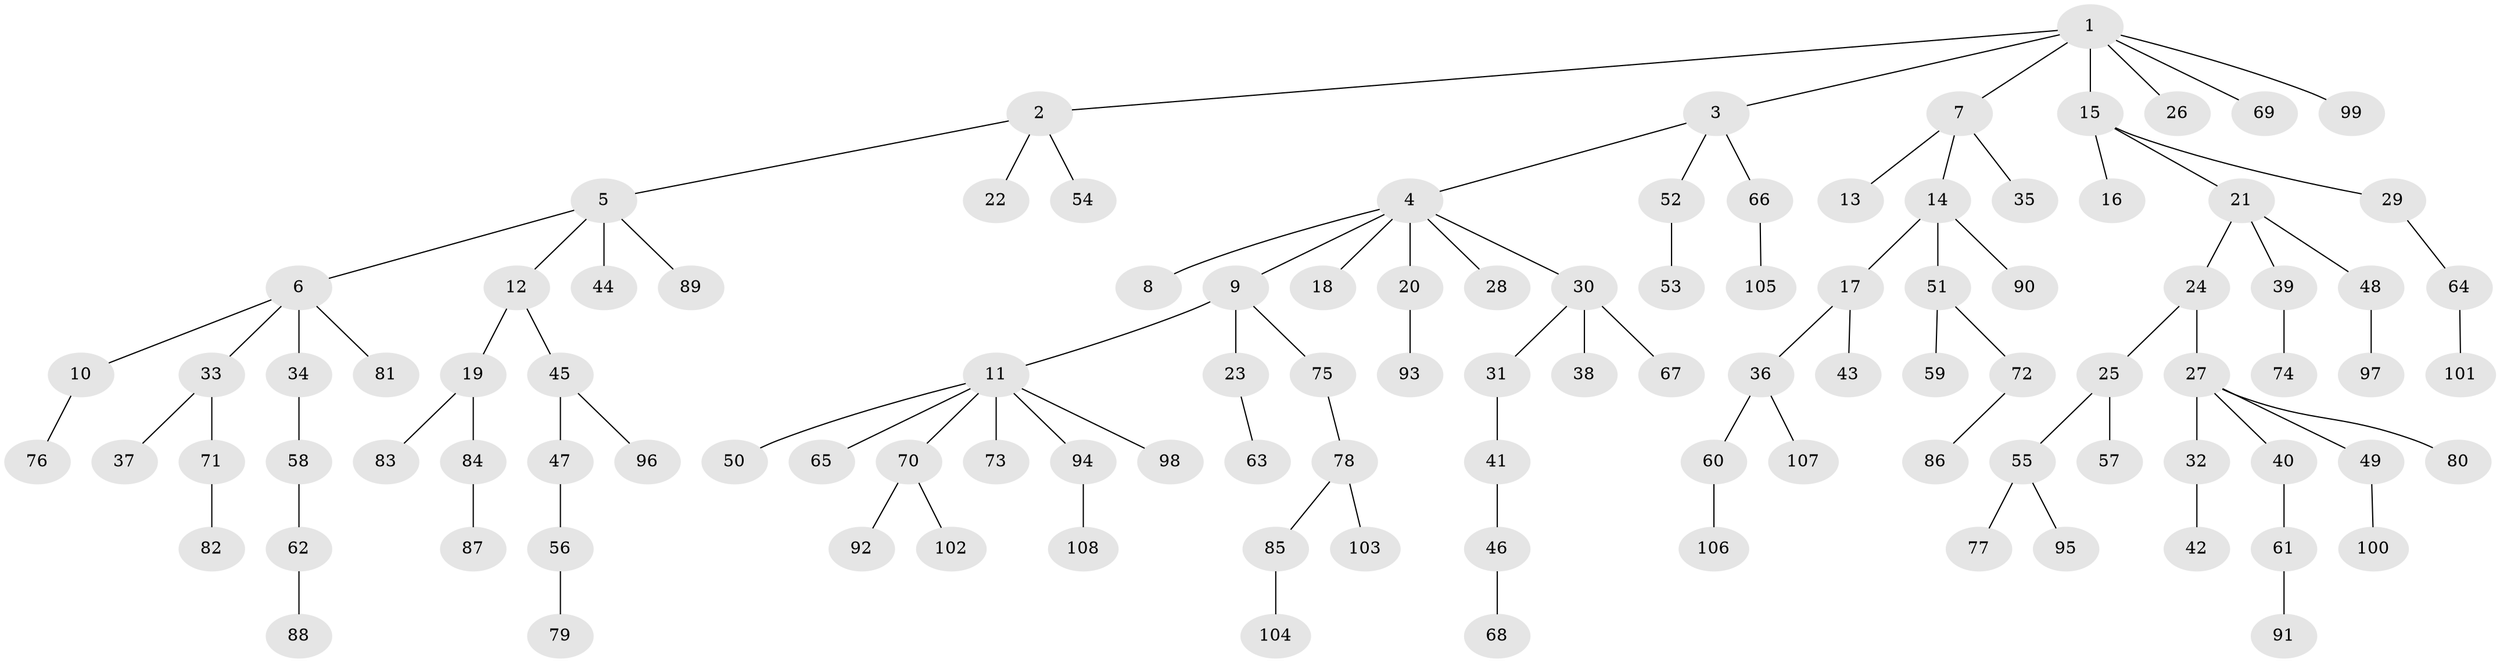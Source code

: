 // Generated by graph-tools (version 1.1) at 2025/50/03/09/25 03:50:24]
// undirected, 108 vertices, 107 edges
graph export_dot {
graph [start="1"]
  node [color=gray90,style=filled];
  1;
  2;
  3;
  4;
  5;
  6;
  7;
  8;
  9;
  10;
  11;
  12;
  13;
  14;
  15;
  16;
  17;
  18;
  19;
  20;
  21;
  22;
  23;
  24;
  25;
  26;
  27;
  28;
  29;
  30;
  31;
  32;
  33;
  34;
  35;
  36;
  37;
  38;
  39;
  40;
  41;
  42;
  43;
  44;
  45;
  46;
  47;
  48;
  49;
  50;
  51;
  52;
  53;
  54;
  55;
  56;
  57;
  58;
  59;
  60;
  61;
  62;
  63;
  64;
  65;
  66;
  67;
  68;
  69;
  70;
  71;
  72;
  73;
  74;
  75;
  76;
  77;
  78;
  79;
  80;
  81;
  82;
  83;
  84;
  85;
  86;
  87;
  88;
  89;
  90;
  91;
  92;
  93;
  94;
  95;
  96;
  97;
  98;
  99;
  100;
  101;
  102;
  103;
  104;
  105;
  106;
  107;
  108;
  1 -- 2;
  1 -- 3;
  1 -- 7;
  1 -- 15;
  1 -- 26;
  1 -- 69;
  1 -- 99;
  2 -- 5;
  2 -- 22;
  2 -- 54;
  3 -- 4;
  3 -- 52;
  3 -- 66;
  4 -- 8;
  4 -- 9;
  4 -- 18;
  4 -- 20;
  4 -- 28;
  4 -- 30;
  5 -- 6;
  5 -- 12;
  5 -- 44;
  5 -- 89;
  6 -- 10;
  6 -- 33;
  6 -- 34;
  6 -- 81;
  7 -- 13;
  7 -- 14;
  7 -- 35;
  9 -- 11;
  9 -- 23;
  9 -- 75;
  10 -- 76;
  11 -- 50;
  11 -- 65;
  11 -- 70;
  11 -- 73;
  11 -- 94;
  11 -- 98;
  12 -- 19;
  12 -- 45;
  14 -- 17;
  14 -- 51;
  14 -- 90;
  15 -- 16;
  15 -- 21;
  15 -- 29;
  17 -- 36;
  17 -- 43;
  19 -- 83;
  19 -- 84;
  20 -- 93;
  21 -- 24;
  21 -- 39;
  21 -- 48;
  23 -- 63;
  24 -- 25;
  24 -- 27;
  25 -- 55;
  25 -- 57;
  27 -- 32;
  27 -- 40;
  27 -- 49;
  27 -- 80;
  29 -- 64;
  30 -- 31;
  30 -- 38;
  30 -- 67;
  31 -- 41;
  32 -- 42;
  33 -- 37;
  33 -- 71;
  34 -- 58;
  36 -- 60;
  36 -- 107;
  39 -- 74;
  40 -- 61;
  41 -- 46;
  45 -- 47;
  45 -- 96;
  46 -- 68;
  47 -- 56;
  48 -- 97;
  49 -- 100;
  51 -- 59;
  51 -- 72;
  52 -- 53;
  55 -- 77;
  55 -- 95;
  56 -- 79;
  58 -- 62;
  60 -- 106;
  61 -- 91;
  62 -- 88;
  64 -- 101;
  66 -- 105;
  70 -- 92;
  70 -- 102;
  71 -- 82;
  72 -- 86;
  75 -- 78;
  78 -- 85;
  78 -- 103;
  84 -- 87;
  85 -- 104;
  94 -- 108;
}
